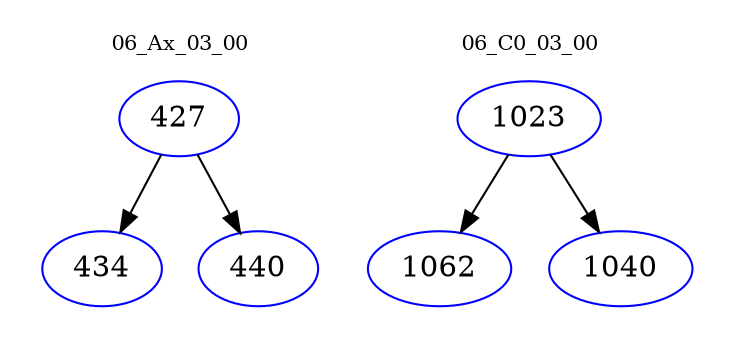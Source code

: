 digraph{
subgraph cluster_0 {
color = white
label = "06_Ax_03_00";
fontsize=10;
T0_427 [label="427", color="blue"]
T0_427 -> T0_434 [color="black"]
T0_434 [label="434", color="blue"]
T0_427 -> T0_440 [color="black"]
T0_440 [label="440", color="blue"]
}
subgraph cluster_1 {
color = white
label = "06_C0_03_00";
fontsize=10;
T1_1023 [label="1023", color="blue"]
T1_1023 -> T1_1062 [color="black"]
T1_1062 [label="1062", color="blue"]
T1_1023 -> T1_1040 [color="black"]
T1_1040 [label="1040", color="blue"]
}
}
